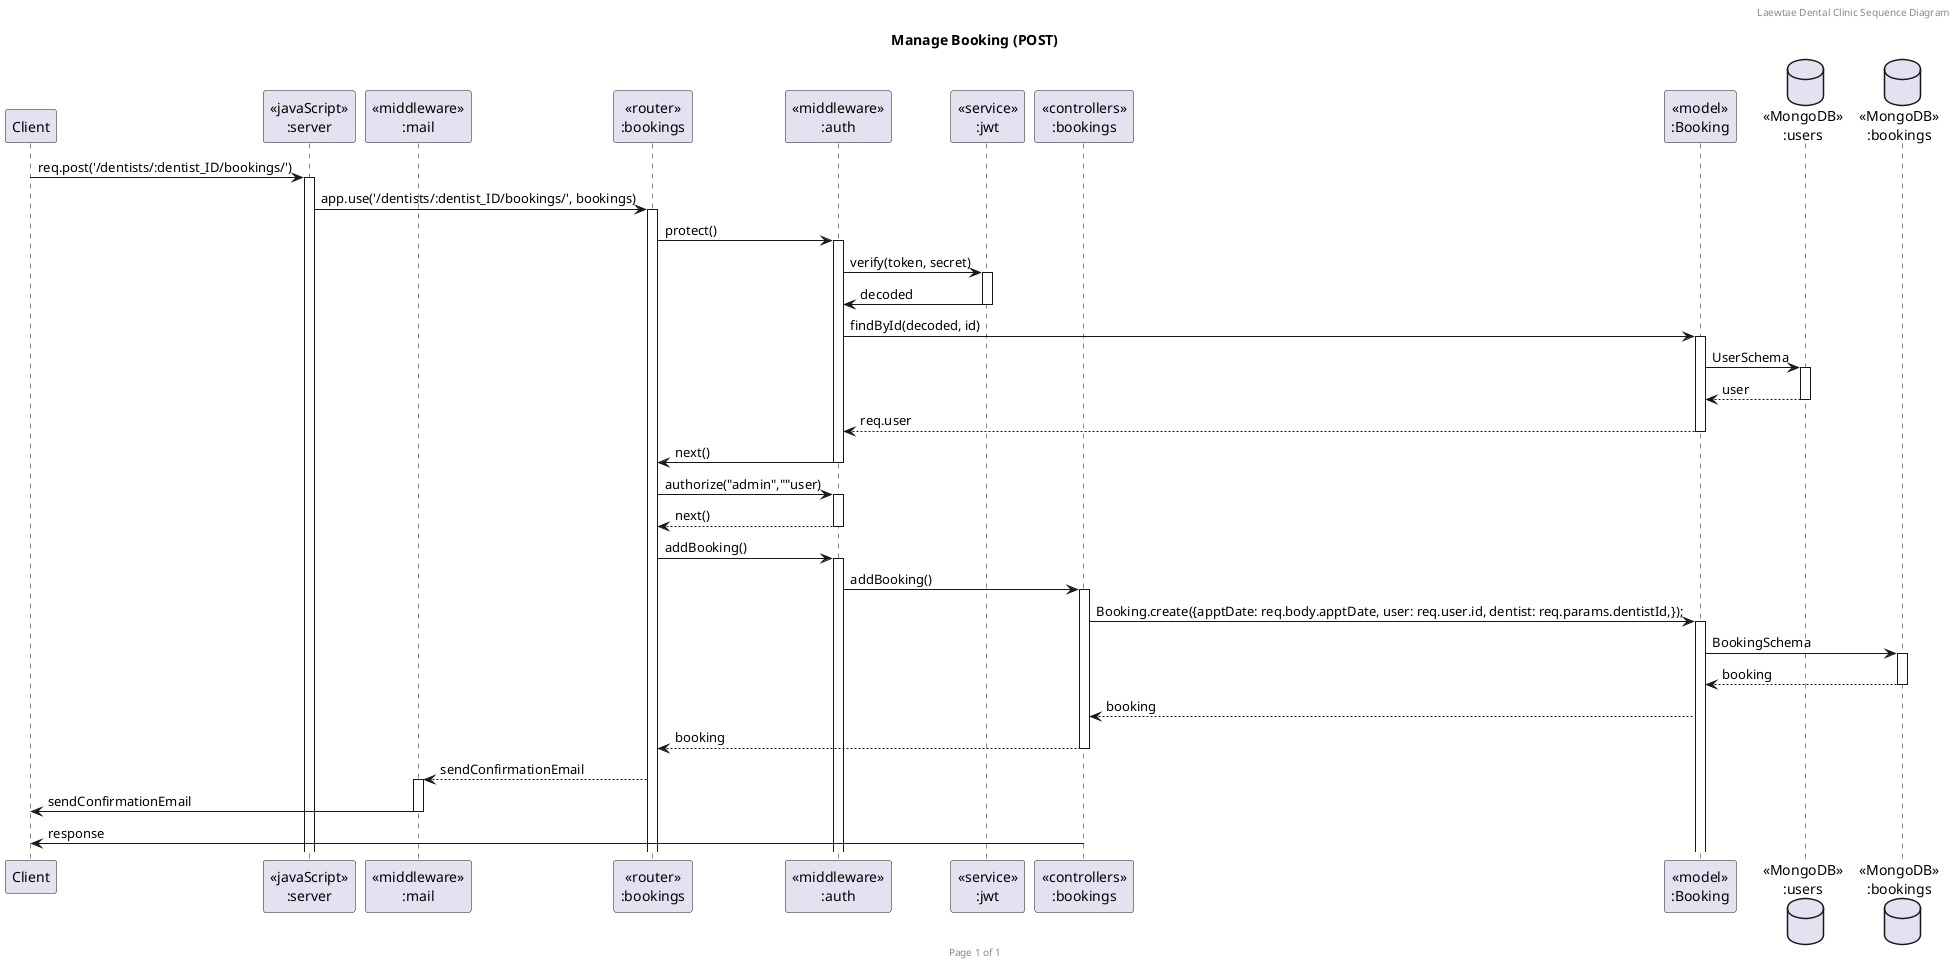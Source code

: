 @startuml Manage Booking (POST)

header Laewtae Dental Clinic Sequence Diagram
footer Page %page% of %lastpage%
title "Manage Booking (POST)"

participant "Client" as client
participant "<<javaScript>>\n:server" as server
participant "<<middleware>>\n:mail" as mail
participant "<<router>>\n:bookings" as routerBookings
participant "<<middleware>>\n:auth" as auth
participant "<<service>>\n:jwt" as jwt
participant "<<controllers>>\n:bookings" as controllersBookings
participant "<<model>>\n:Booking" as modelBooking
database "<<MongoDB>>\n:users" as UsersDatabase
database "<<MongoDB>>\n:bookings" as BookingsDatabase

client->server ++:req.post('/dentists/:dentist_ID/bookings/')
server->routerBookings ++:app.use('/dentists/:dentist_ID/bookings/', bookings)
routerBookings -> auth ++:protect()
auth -> jwt ++:verify(token, secret)
auth <- jwt --:decoded
auth -> modelBooking ++:findById(decoded, id)
modelBooking -> UsersDatabase ++:UserSchema
modelBooking <-- UsersDatabase --:user
auth <-- modelBooking --:req.user
routerBookings <- auth --:next()

routerBookings -> auth ++:authorize("admin",""user)
routerBookings <-- auth --:next()

routerBookings -> auth ++:addBooking()
auth -> controllersBookings ++:addBooking()
controllersBookings->modelBooking ++:Booking.create({apptDate: req.body.apptDate, user: req.user.id, dentist: req.params.dentistId,});
modelBooking ->BookingsDatabase ++: BookingSchema
BookingsDatabase --> modelBooking --: booking
controllersBookings <-- modelBooking :booking
routerBookings <-- controllersBookings --:booking
mail <-- routerBookings ++:sendConfirmationEmail
client <- mail --:sendConfirmationEmail
controllersBookings->client --:response

@enduml